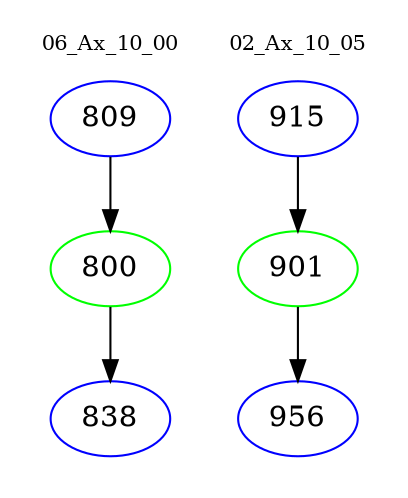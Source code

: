 digraph{
subgraph cluster_0 {
color = white
label = "06_Ax_10_00";
fontsize=10;
T0_809 [label="809", color="blue"]
T0_809 -> T0_800 [color="black"]
T0_800 [label="800", color="green"]
T0_800 -> T0_838 [color="black"]
T0_838 [label="838", color="blue"]
}
subgraph cluster_1 {
color = white
label = "02_Ax_10_05";
fontsize=10;
T1_915 [label="915", color="blue"]
T1_915 -> T1_901 [color="black"]
T1_901 [label="901", color="green"]
T1_901 -> T1_956 [color="black"]
T1_956 [label="956", color="blue"]
}
}

